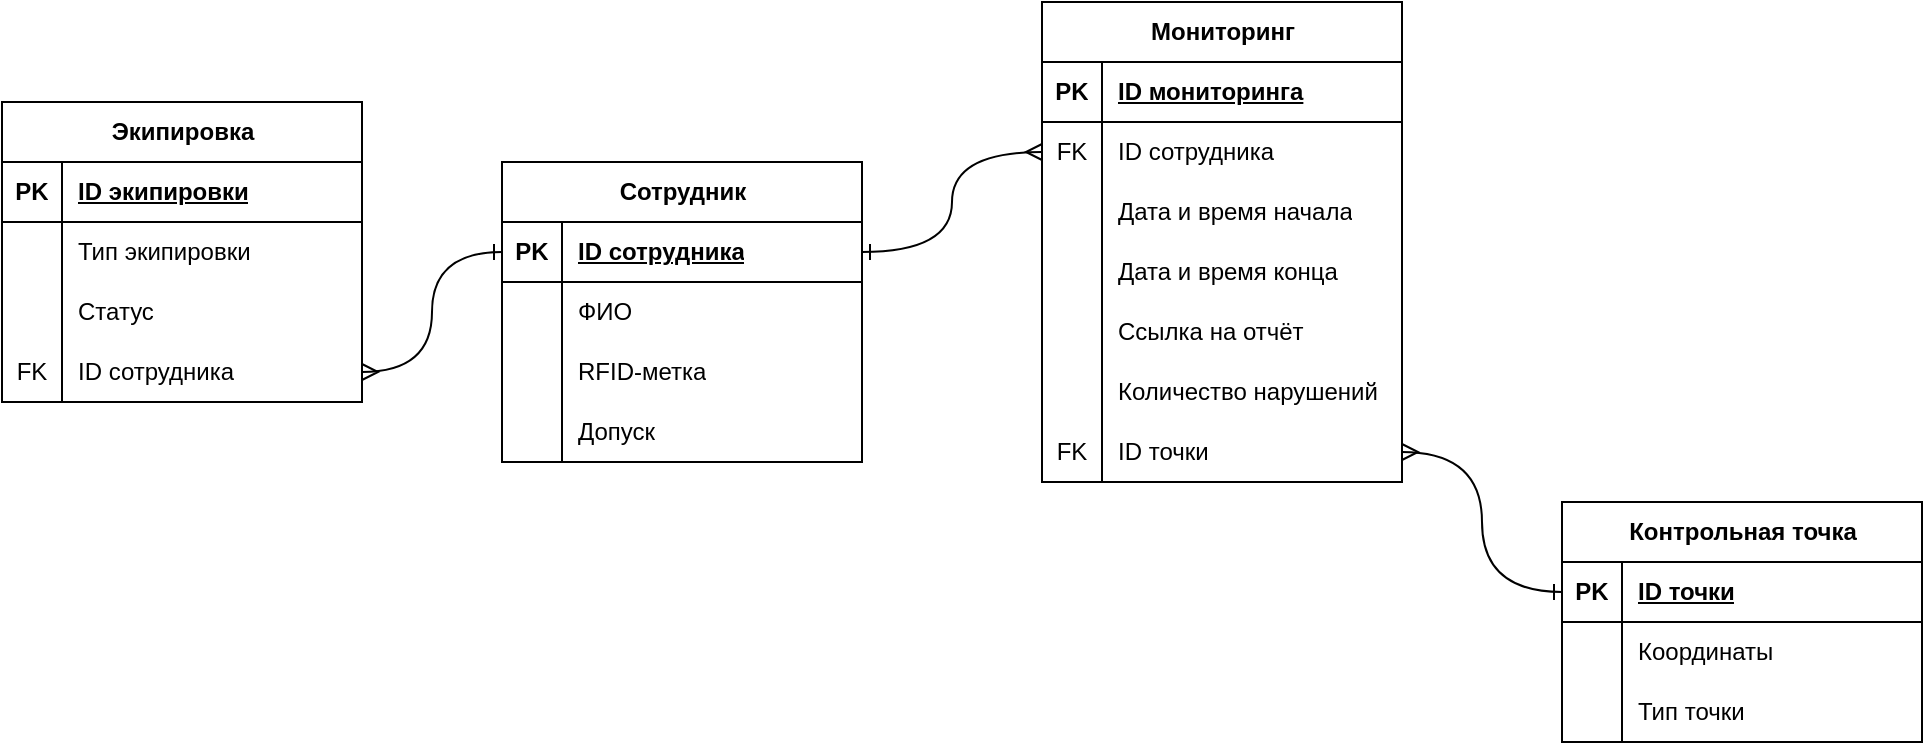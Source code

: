 <!--[if IE]><meta http-equiv="X-UA-Compatible" content="IE=5,IE=9" ><![endif]-->
<!DOCTYPE html>
<html>
<head>
<title>Untitled Diagram.drawio.html</title>
<meta charset="utf-8"/>
</head>
<body>
<div class="mxgraph" style="max-width:100%;border:1px solid transparent;" data-mxgraph="{&quot;highlight&quot;:&quot;#0000ff&quot;,&quot;nav&quot;:true,&quot;resize&quot;:true,&quot;xml&quot;:&quot;&lt;mxfile host=\&quot;app.diagrams.net\&quot; agent=\&quot;Mozilla/5.0 (Windows NT 10.0; Win64; x64) AppleWebKit/537.36 (KHTML, like Gecko) Chrome/135.0.0.0 Safari/537.36\&quot; version=\&quot;26.2.5\&quot;&gt;&lt;diagram name=\&quot;Page-1\&quot; id=\&quot;2UGkbekiSg1V1h1jkZk8\&quot;&gt;&lt;mxGraphModel dx=\&quot;1206\&quot; dy=\&quot;1336\&quot; grid=\&quot;1\&quot; gridSize=\&quot;10\&quot; guides=\&quot;1\&quot; tooltips=\&quot;1\&quot; connect=\&quot;1\&quot; arrows=\&quot;1\&quot; fold=\&quot;1\&quot; page=\&quot;1\&quot; pageScale=\&quot;1\&quot; pageWidth=\&quot;827\&quot; pageHeight=\&quot;1169\&quot; math=\&quot;0\&quot; shadow=\&quot;0\&quot;&gt;&lt;root&gt;&lt;mxCell id=\&quot;0\&quot;/&gt;&lt;mxCell id=\&quot;1\&quot; parent=\&quot;0\&quot;/&gt;&lt;mxCell id=\&quot;dm_-TtfVu5ja2ftpP7v--1\&quot; value=\&quot;Мониторинг\&quot; style=\&quot;shape=table;startSize=30;container=1;collapsible=1;childLayout=tableLayout;fixedRows=1;rowLines=0;fontStyle=1;align=center;resizeLast=1;html=1;\&quot; vertex=\&quot;1\&quot; parent=\&quot;1\&quot;&gt;&lt;mxGeometry x=\&quot;570\&quot; y=\&quot;340\&quot; width=\&quot;180\&quot; height=\&quot;240\&quot; as=\&quot;geometry\&quot;/&gt;&lt;/mxCell&gt;&lt;mxCell id=\&quot;dm_-TtfVu5ja2ftpP7v--2\&quot; value=\&quot;\&quot; style=\&quot;shape=tableRow;horizontal=0;startSize=0;swimlaneHead=0;swimlaneBody=0;fillColor=none;collapsible=0;dropTarget=0;points=[[0,0.5],[1,0.5]];portConstraint=eastwest;top=0;left=0;right=0;bottom=1;\&quot; vertex=\&quot;1\&quot; parent=\&quot;dm_-TtfVu5ja2ftpP7v--1\&quot;&gt;&lt;mxGeometry y=\&quot;30\&quot; width=\&quot;180\&quot; height=\&quot;30\&quot; as=\&quot;geometry\&quot;/&gt;&lt;/mxCell&gt;&lt;mxCell id=\&quot;dm_-TtfVu5ja2ftpP7v--3\&quot; value=\&quot;PK\&quot; style=\&quot;shape=partialRectangle;connectable=0;fillColor=none;top=0;left=0;bottom=0;right=0;fontStyle=1;overflow=hidden;whiteSpace=wrap;html=1;\&quot; vertex=\&quot;1\&quot; parent=\&quot;dm_-TtfVu5ja2ftpP7v--2\&quot;&gt;&lt;mxGeometry width=\&quot;30\&quot; height=\&quot;30\&quot; as=\&quot;geometry\&quot;&gt;&lt;mxRectangle width=\&quot;30\&quot; height=\&quot;30\&quot; as=\&quot;alternateBounds\&quot;/&gt;&lt;/mxGeometry&gt;&lt;/mxCell&gt;&lt;mxCell id=\&quot;dm_-TtfVu5ja2ftpP7v--4\&quot; value=\&quot;ID мониторинга\&quot; style=\&quot;shape=partialRectangle;connectable=0;fillColor=none;top=0;left=0;bottom=0;right=0;align=left;spacingLeft=6;fontStyle=5;overflow=hidden;whiteSpace=wrap;html=1;\&quot; vertex=\&quot;1\&quot; parent=\&quot;dm_-TtfVu5ja2ftpP7v--2\&quot;&gt;&lt;mxGeometry x=\&quot;30\&quot; width=\&quot;150\&quot; height=\&quot;30\&quot; as=\&quot;geometry\&quot;&gt;&lt;mxRectangle width=\&quot;150\&quot; height=\&quot;30\&quot; as=\&quot;alternateBounds\&quot;/&gt;&lt;/mxGeometry&gt;&lt;/mxCell&gt;&lt;mxCell id=\&quot;dm_-TtfVu5ja2ftpP7v--5\&quot; value=\&quot;\&quot; style=\&quot;shape=tableRow;horizontal=0;startSize=0;swimlaneHead=0;swimlaneBody=0;fillColor=none;collapsible=0;dropTarget=0;points=[[0,0.5],[1,0.5]];portConstraint=eastwest;top=0;left=0;right=0;bottom=0;\&quot; vertex=\&quot;1\&quot; parent=\&quot;dm_-TtfVu5ja2ftpP7v--1\&quot;&gt;&lt;mxGeometry y=\&quot;60\&quot; width=\&quot;180\&quot; height=\&quot;30\&quot; as=\&quot;geometry\&quot;/&gt;&lt;/mxCell&gt;&lt;mxCell id=\&quot;dm_-TtfVu5ja2ftpP7v--6\&quot; value=\&quot;FK\&quot; style=\&quot;shape=partialRectangle;connectable=0;fillColor=none;top=0;left=0;bottom=0;right=0;editable=1;overflow=hidden;whiteSpace=wrap;html=1;\&quot; vertex=\&quot;1\&quot; parent=\&quot;dm_-TtfVu5ja2ftpP7v--5\&quot;&gt;&lt;mxGeometry width=\&quot;30\&quot; height=\&quot;30\&quot; as=\&quot;geometry\&quot;&gt;&lt;mxRectangle width=\&quot;30\&quot; height=\&quot;30\&quot; as=\&quot;alternateBounds\&quot;/&gt;&lt;/mxGeometry&gt;&lt;/mxCell&gt;&lt;mxCell id=\&quot;dm_-TtfVu5ja2ftpP7v--7\&quot; value=\&quot;ID сотрудника\&quot; style=\&quot;shape=partialRectangle;connectable=0;fillColor=none;top=0;left=0;bottom=0;right=0;align=left;spacingLeft=6;overflow=hidden;whiteSpace=wrap;html=1;\&quot; vertex=\&quot;1\&quot; parent=\&quot;dm_-TtfVu5ja2ftpP7v--5\&quot;&gt;&lt;mxGeometry x=\&quot;30\&quot; width=\&quot;150\&quot; height=\&quot;30\&quot; as=\&quot;geometry\&quot;&gt;&lt;mxRectangle width=\&quot;150\&quot; height=\&quot;30\&quot; as=\&quot;alternateBounds\&quot;/&gt;&lt;/mxGeometry&gt;&lt;/mxCell&gt;&lt;mxCell id=\&quot;dm_-TtfVu5ja2ftpP7v--8\&quot; value=\&quot;\&quot; style=\&quot;shape=tableRow;horizontal=0;startSize=0;swimlaneHead=0;swimlaneBody=0;fillColor=none;collapsible=0;dropTarget=0;points=[[0,0.5],[1,0.5]];portConstraint=eastwest;top=0;left=0;right=0;bottom=0;\&quot; vertex=\&quot;1\&quot; parent=\&quot;dm_-TtfVu5ja2ftpP7v--1\&quot;&gt;&lt;mxGeometry y=\&quot;90\&quot; width=\&quot;180\&quot; height=\&quot;30\&quot; as=\&quot;geometry\&quot;/&gt;&lt;/mxCell&gt;&lt;mxCell id=\&quot;dm_-TtfVu5ja2ftpP7v--9\&quot; value=\&quot;\&quot; style=\&quot;shape=partialRectangle;connectable=0;fillColor=none;top=0;left=0;bottom=0;right=0;editable=1;overflow=hidden;whiteSpace=wrap;html=1;\&quot; vertex=\&quot;1\&quot; parent=\&quot;dm_-TtfVu5ja2ftpP7v--8\&quot;&gt;&lt;mxGeometry width=\&quot;30\&quot; height=\&quot;30\&quot; as=\&quot;geometry\&quot;&gt;&lt;mxRectangle width=\&quot;30\&quot; height=\&quot;30\&quot; as=\&quot;alternateBounds\&quot;/&gt;&lt;/mxGeometry&gt;&lt;/mxCell&gt;&lt;mxCell id=\&quot;dm_-TtfVu5ja2ftpP7v--10\&quot; value=\&quot;Дата и время начала\&quot; style=\&quot;shape=partialRectangle;connectable=0;fillColor=none;top=0;left=0;bottom=0;right=0;align=left;spacingLeft=6;overflow=hidden;whiteSpace=wrap;html=1;\&quot; vertex=\&quot;1\&quot; parent=\&quot;dm_-TtfVu5ja2ftpP7v--8\&quot;&gt;&lt;mxGeometry x=\&quot;30\&quot; width=\&quot;150\&quot; height=\&quot;30\&quot; as=\&quot;geometry\&quot;&gt;&lt;mxRectangle width=\&quot;150\&quot; height=\&quot;30\&quot; as=\&quot;alternateBounds\&quot;/&gt;&lt;/mxGeometry&gt;&lt;/mxCell&gt;&lt;mxCell id=\&quot;dm_-TtfVu5ja2ftpP7v--11\&quot; value=\&quot;\&quot; style=\&quot;shape=tableRow;horizontal=0;startSize=0;swimlaneHead=0;swimlaneBody=0;fillColor=none;collapsible=0;dropTarget=0;points=[[0,0.5],[1,0.5]];portConstraint=eastwest;top=0;left=0;right=0;bottom=0;\&quot; vertex=\&quot;1\&quot; parent=\&quot;dm_-TtfVu5ja2ftpP7v--1\&quot;&gt;&lt;mxGeometry y=\&quot;120\&quot; width=\&quot;180\&quot; height=\&quot;30\&quot; as=\&quot;geometry\&quot;/&gt;&lt;/mxCell&gt;&lt;mxCell id=\&quot;dm_-TtfVu5ja2ftpP7v--12\&quot; value=\&quot;\&quot; style=\&quot;shape=partialRectangle;connectable=0;fillColor=none;top=0;left=0;bottom=0;right=0;editable=1;overflow=hidden;whiteSpace=wrap;html=1;\&quot; vertex=\&quot;1\&quot; parent=\&quot;dm_-TtfVu5ja2ftpP7v--11\&quot;&gt;&lt;mxGeometry width=\&quot;30\&quot; height=\&quot;30\&quot; as=\&quot;geometry\&quot;&gt;&lt;mxRectangle width=\&quot;30\&quot; height=\&quot;30\&quot; as=\&quot;alternateBounds\&quot;/&gt;&lt;/mxGeometry&gt;&lt;/mxCell&gt;&lt;mxCell id=\&quot;dm_-TtfVu5ja2ftpP7v--13\&quot; value=\&quot;Дата и время конца\&quot; style=\&quot;shape=partialRectangle;connectable=0;fillColor=none;top=0;left=0;bottom=0;right=0;align=left;spacingLeft=6;overflow=hidden;whiteSpace=wrap;html=1;\&quot; vertex=\&quot;1\&quot; parent=\&quot;dm_-TtfVu5ja2ftpP7v--11\&quot;&gt;&lt;mxGeometry x=\&quot;30\&quot; width=\&quot;150\&quot; height=\&quot;30\&quot; as=\&quot;geometry\&quot;&gt;&lt;mxRectangle width=\&quot;150\&quot; height=\&quot;30\&quot; as=\&quot;alternateBounds\&quot;/&gt;&lt;/mxGeometry&gt;&lt;/mxCell&gt;&lt;mxCell id=\&quot;dm_-TtfVu5ja2ftpP7v--53\&quot; value=\&quot;\&quot; style=\&quot;shape=tableRow;horizontal=0;startSize=0;swimlaneHead=0;swimlaneBody=0;fillColor=none;collapsible=0;dropTarget=0;points=[[0,0.5],[1,0.5]];portConstraint=eastwest;top=0;left=0;right=0;bottom=0;\&quot; vertex=\&quot;1\&quot; parent=\&quot;dm_-TtfVu5ja2ftpP7v--1\&quot;&gt;&lt;mxGeometry y=\&quot;150\&quot; width=\&quot;180\&quot; height=\&quot;30\&quot; as=\&quot;geometry\&quot;/&gt;&lt;/mxCell&gt;&lt;mxCell id=\&quot;dm_-TtfVu5ja2ftpP7v--54\&quot; value=\&quot;\&quot; style=\&quot;shape=partialRectangle;connectable=0;fillColor=none;top=0;left=0;bottom=0;right=0;editable=1;overflow=hidden;whiteSpace=wrap;html=1;\&quot; vertex=\&quot;1\&quot; parent=\&quot;dm_-TtfVu5ja2ftpP7v--53\&quot;&gt;&lt;mxGeometry width=\&quot;30\&quot; height=\&quot;30\&quot; as=\&quot;geometry\&quot;&gt;&lt;mxRectangle width=\&quot;30\&quot; height=\&quot;30\&quot; as=\&quot;alternateBounds\&quot;/&gt;&lt;/mxGeometry&gt;&lt;/mxCell&gt;&lt;mxCell id=\&quot;dm_-TtfVu5ja2ftpP7v--55\&quot; value=\&quot;Ссылка на отчёт\&quot; style=\&quot;shape=partialRectangle;connectable=0;fillColor=none;top=0;left=0;bottom=0;right=0;align=left;spacingLeft=6;overflow=hidden;whiteSpace=wrap;html=1;\&quot; vertex=\&quot;1\&quot; parent=\&quot;dm_-TtfVu5ja2ftpP7v--53\&quot;&gt;&lt;mxGeometry x=\&quot;30\&quot; width=\&quot;150\&quot; height=\&quot;30\&quot; as=\&quot;geometry\&quot;&gt;&lt;mxRectangle width=\&quot;150\&quot; height=\&quot;30\&quot; as=\&quot;alternateBounds\&quot;/&gt;&lt;/mxGeometry&gt;&lt;/mxCell&gt;&lt;mxCell id=\&quot;dm_-TtfVu5ja2ftpP7v--56\&quot; value=\&quot;\&quot; style=\&quot;shape=tableRow;horizontal=0;startSize=0;swimlaneHead=0;swimlaneBody=0;fillColor=none;collapsible=0;dropTarget=0;points=[[0,0.5],[1,0.5]];portConstraint=eastwest;top=0;left=0;right=0;bottom=0;\&quot; vertex=\&quot;1\&quot; parent=\&quot;dm_-TtfVu5ja2ftpP7v--1\&quot;&gt;&lt;mxGeometry y=\&quot;180\&quot; width=\&quot;180\&quot; height=\&quot;30\&quot; as=\&quot;geometry\&quot;/&gt;&lt;/mxCell&gt;&lt;mxCell id=\&quot;dm_-TtfVu5ja2ftpP7v--57\&quot; value=\&quot;\&quot; style=\&quot;shape=partialRectangle;connectable=0;fillColor=none;top=0;left=0;bottom=0;right=0;editable=1;overflow=hidden;whiteSpace=wrap;html=1;\&quot; vertex=\&quot;1\&quot; parent=\&quot;dm_-TtfVu5ja2ftpP7v--56\&quot;&gt;&lt;mxGeometry width=\&quot;30\&quot; height=\&quot;30\&quot; as=\&quot;geometry\&quot;&gt;&lt;mxRectangle width=\&quot;30\&quot; height=\&quot;30\&quot; as=\&quot;alternateBounds\&quot;/&gt;&lt;/mxGeometry&gt;&lt;/mxCell&gt;&lt;mxCell id=\&quot;dm_-TtfVu5ja2ftpP7v--58\&quot; value=\&quot;Количество нарушений\&quot; style=\&quot;shape=partialRectangle;connectable=0;fillColor=none;top=0;left=0;bottom=0;right=0;align=left;spacingLeft=6;overflow=hidden;whiteSpace=wrap;html=1;\&quot; vertex=\&quot;1\&quot; parent=\&quot;dm_-TtfVu5ja2ftpP7v--56\&quot;&gt;&lt;mxGeometry x=\&quot;30\&quot; width=\&quot;150\&quot; height=\&quot;30\&quot; as=\&quot;geometry\&quot;&gt;&lt;mxRectangle width=\&quot;150\&quot; height=\&quot;30\&quot; as=\&quot;alternateBounds\&quot;/&gt;&lt;/mxGeometry&gt;&lt;/mxCell&gt;&lt;mxCell id=\&quot;dm_-TtfVu5ja2ftpP7v--62\&quot; value=\&quot;\&quot; style=\&quot;shape=tableRow;horizontal=0;startSize=0;swimlaneHead=0;swimlaneBody=0;fillColor=none;collapsible=0;dropTarget=0;points=[[0,0.5],[1,0.5]];portConstraint=eastwest;top=0;left=0;right=0;bottom=0;\&quot; vertex=\&quot;1\&quot; parent=\&quot;dm_-TtfVu5ja2ftpP7v--1\&quot;&gt;&lt;mxGeometry y=\&quot;210\&quot; width=\&quot;180\&quot; height=\&quot;30\&quot; as=\&quot;geometry\&quot;/&gt;&lt;/mxCell&gt;&lt;mxCell id=\&quot;dm_-TtfVu5ja2ftpP7v--63\&quot; value=\&quot;FK\&quot; style=\&quot;shape=partialRectangle;connectable=0;fillColor=none;top=0;left=0;bottom=0;right=0;editable=1;overflow=hidden;whiteSpace=wrap;html=1;\&quot; vertex=\&quot;1\&quot; parent=\&quot;dm_-TtfVu5ja2ftpP7v--62\&quot;&gt;&lt;mxGeometry width=\&quot;30\&quot; height=\&quot;30\&quot; as=\&quot;geometry\&quot;&gt;&lt;mxRectangle width=\&quot;30\&quot; height=\&quot;30\&quot; as=\&quot;alternateBounds\&quot;/&gt;&lt;/mxGeometry&gt;&lt;/mxCell&gt;&lt;mxCell id=\&quot;dm_-TtfVu5ja2ftpP7v--64\&quot; value=\&quot;ID точки\&quot; style=\&quot;shape=partialRectangle;connectable=0;fillColor=none;top=0;left=0;bottom=0;right=0;align=left;spacingLeft=6;overflow=hidden;whiteSpace=wrap;html=1;\&quot; vertex=\&quot;1\&quot; parent=\&quot;dm_-TtfVu5ja2ftpP7v--62\&quot;&gt;&lt;mxGeometry x=\&quot;30\&quot; width=\&quot;150\&quot; height=\&quot;30\&quot; as=\&quot;geometry\&quot;&gt;&lt;mxRectangle width=\&quot;150\&quot; height=\&quot;30\&quot; as=\&quot;alternateBounds\&quot;/&gt;&lt;/mxGeometry&gt;&lt;/mxCell&gt;&lt;mxCell id=\&quot;dm_-TtfVu5ja2ftpP7v--14\&quot; value=\&quot;Экипировка\&quot; style=\&quot;shape=table;startSize=30;container=1;collapsible=1;childLayout=tableLayout;fixedRows=1;rowLines=0;fontStyle=1;align=center;resizeLast=1;html=1;\&quot; vertex=\&quot;1\&quot; parent=\&quot;1\&quot;&gt;&lt;mxGeometry x=\&quot;50\&quot; y=\&quot;390\&quot; width=\&quot;180\&quot; height=\&quot;150\&quot; as=\&quot;geometry\&quot;/&gt;&lt;/mxCell&gt;&lt;mxCell id=\&quot;dm_-TtfVu5ja2ftpP7v--15\&quot; value=\&quot;\&quot; style=\&quot;shape=tableRow;horizontal=0;startSize=0;swimlaneHead=0;swimlaneBody=0;fillColor=none;collapsible=0;dropTarget=0;points=[[0,0.5],[1,0.5]];portConstraint=eastwest;top=0;left=0;right=0;bottom=1;\&quot; vertex=\&quot;1\&quot; parent=\&quot;dm_-TtfVu5ja2ftpP7v--14\&quot;&gt;&lt;mxGeometry y=\&quot;30\&quot; width=\&quot;180\&quot; height=\&quot;30\&quot; as=\&quot;geometry\&quot;/&gt;&lt;/mxCell&gt;&lt;mxCell id=\&quot;dm_-TtfVu5ja2ftpP7v--16\&quot; value=\&quot;PK\&quot; style=\&quot;shape=partialRectangle;connectable=0;fillColor=none;top=0;left=0;bottom=0;right=0;fontStyle=1;overflow=hidden;whiteSpace=wrap;html=1;\&quot; vertex=\&quot;1\&quot; parent=\&quot;dm_-TtfVu5ja2ftpP7v--15\&quot;&gt;&lt;mxGeometry width=\&quot;30\&quot; height=\&quot;30\&quot; as=\&quot;geometry\&quot;&gt;&lt;mxRectangle width=\&quot;30\&quot; height=\&quot;30\&quot; as=\&quot;alternateBounds\&quot;/&gt;&lt;/mxGeometry&gt;&lt;/mxCell&gt;&lt;mxCell id=\&quot;dm_-TtfVu5ja2ftpP7v--17\&quot; value=\&quot;ID экипировки\&quot; style=\&quot;shape=partialRectangle;connectable=0;fillColor=none;top=0;left=0;bottom=0;right=0;align=left;spacingLeft=6;fontStyle=5;overflow=hidden;whiteSpace=wrap;html=1;\&quot; vertex=\&quot;1\&quot; parent=\&quot;dm_-TtfVu5ja2ftpP7v--15\&quot;&gt;&lt;mxGeometry x=\&quot;30\&quot; width=\&quot;150\&quot; height=\&quot;30\&quot; as=\&quot;geometry\&quot;&gt;&lt;mxRectangle width=\&quot;150\&quot; height=\&quot;30\&quot; as=\&quot;alternateBounds\&quot;/&gt;&lt;/mxGeometry&gt;&lt;/mxCell&gt;&lt;mxCell id=\&quot;dm_-TtfVu5ja2ftpP7v--18\&quot; value=\&quot;\&quot; style=\&quot;shape=tableRow;horizontal=0;startSize=0;swimlaneHead=0;swimlaneBody=0;fillColor=none;collapsible=0;dropTarget=0;points=[[0,0.5],[1,0.5]];portConstraint=eastwest;top=0;left=0;right=0;bottom=0;\&quot; vertex=\&quot;1\&quot; parent=\&quot;dm_-TtfVu5ja2ftpP7v--14\&quot;&gt;&lt;mxGeometry y=\&quot;60\&quot; width=\&quot;180\&quot; height=\&quot;30\&quot; as=\&quot;geometry\&quot;/&gt;&lt;/mxCell&gt;&lt;mxCell id=\&quot;dm_-TtfVu5ja2ftpP7v--19\&quot; value=\&quot;\&quot; style=\&quot;shape=partialRectangle;connectable=0;fillColor=none;top=0;left=0;bottom=0;right=0;editable=1;overflow=hidden;whiteSpace=wrap;html=1;\&quot; vertex=\&quot;1\&quot; parent=\&quot;dm_-TtfVu5ja2ftpP7v--18\&quot;&gt;&lt;mxGeometry width=\&quot;30\&quot; height=\&quot;30\&quot; as=\&quot;geometry\&quot;&gt;&lt;mxRectangle width=\&quot;30\&quot; height=\&quot;30\&quot; as=\&quot;alternateBounds\&quot;/&gt;&lt;/mxGeometry&gt;&lt;/mxCell&gt;&lt;mxCell id=\&quot;dm_-TtfVu5ja2ftpP7v--20\&quot; value=\&quot;Тип экипировки\&quot; style=\&quot;shape=partialRectangle;connectable=0;fillColor=none;top=0;left=0;bottom=0;right=0;align=left;spacingLeft=6;overflow=hidden;whiteSpace=wrap;html=1;\&quot; vertex=\&quot;1\&quot; parent=\&quot;dm_-TtfVu5ja2ftpP7v--18\&quot;&gt;&lt;mxGeometry x=\&quot;30\&quot; width=\&quot;150\&quot; height=\&quot;30\&quot; as=\&quot;geometry\&quot;&gt;&lt;mxRectangle width=\&quot;150\&quot; height=\&quot;30\&quot; as=\&quot;alternateBounds\&quot;/&gt;&lt;/mxGeometry&gt;&lt;/mxCell&gt;&lt;mxCell id=\&quot;dm_-TtfVu5ja2ftpP7v--21\&quot; value=\&quot;\&quot; style=\&quot;shape=tableRow;horizontal=0;startSize=0;swimlaneHead=0;swimlaneBody=0;fillColor=none;collapsible=0;dropTarget=0;points=[[0,0.5],[1,0.5]];portConstraint=eastwest;top=0;left=0;right=0;bottom=0;\&quot; vertex=\&quot;1\&quot; parent=\&quot;dm_-TtfVu5ja2ftpP7v--14\&quot;&gt;&lt;mxGeometry y=\&quot;90\&quot; width=\&quot;180\&quot; height=\&quot;30\&quot; as=\&quot;geometry\&quot;/&gt;&lt;/mxCell&gt;&lt;mxCell id=\&quot;dm_-TtfVu5ja2ftpP7v--22\&quot; value=\&quot;\&quot; style=\&quot;shape=partialRectangle;connectable=0;fillColor=none;top=0;left=0;bottom=0;right=0;editable=1;overflow=hidden;whiteSpace=wrap;html=1;\&quot; vertex=\&quot;1\&quot; parent=\&quot;dm_-TtfVu5ja2ftpP7v--21\&quot;&gt;&lt;mxGeometry width=\&quot;30\&quot; height=\&quot;30\&quot; as=\&quot;geometry\&quot;&gt;&lt;mxRectangle width=\&quot;30\&quot; height=\&quot;30\&quot; as=\&quot;alternateBounds\&quot;/&gt;&lt;/mxGeometry&gt;&lt;/mxCell&gt;&lt;mxCell id=\&quot;dm_-TtfVu5ja2ftpP7v--23\&quot; value=\&quot;Статус\&quot; style=\&quot;shape=partialRectangle;connectable=0;fillColor=none;top=0;left=0;bottom=0;right=0;align=left;spacingLeft=6;overflow=hidden;whiteSpace=wrap;html=1;\&quot; vertex=\&quot;1\&quot; parent=\&quot;dm_-TtfVu5ja2ftpP7v--21\&quot;&gt;&lt;mxGeometry x=\&quot;30\&quot; width=\&quot;150\&quot; height=\&quot;30\&quot; as=\&quot;geometry\&quot;&gt;&lt;mxRectangle width=\&quot;150\&quot; height=\&quot;30\&quot; as=\&quot;alternateBounds\&quot;/&gt;&lt;/mxGeometry&gt;&lt;/mxCell&gt;&lt;mxCell id=\&quot;dm_-TtfVu5ja2ftpP7v--24\&quot; value=\&quot;\&quot; style=\&quot;shape=tableRow;horizontal=0;startSize=0;swimlaneHead=0;swimlaneBody=0;fillColor=none;collapsible=0;dropTarget=0;points=[[0,0.5],[1,0.5]];portConstraint=eastwest;top=0;left=0;right=0;bottom=0;\&quot; vertex=\&quot;1\&quot; parent=\&quot;dm_-TtfVu5ja2ftpP7v--14\&quot;&gt;&lt;mxGeometry y=\&quot;120\&quot; width=\&quot;180\&quot; height=\&quot;30\&quot; as=\&quot;geometry\&quot;/&gt;&lt;/mxCell&gt;&lt;mxCell id=\&quot;dm_-TtfVu5ja2ftpP7v--25\&quot; value=\&quot;FK\&quot; style=\&quot;shape=partialRectangle;connectable=0;fillColor=none;top=0;left=0;bottom=0;right=0;editable=1;overflow=hidden;whiteSpace=wrap;html=1;\&quot; vertex=\&quot;1\&quot; parent=\&quot;dm_-TtfVu5ja2ftpP7v--24\&quot;&gt;&lt;mxGeometry width=\&quot;30\&quot; height=\&quot;30\&quot; as=\&quot;geometry\&quot;&gt;&lt;mxRectangle width=\&quot;30\&quot; height=\&quot;30\&quot; as=\&quot;alternateBounds\&quot;/&gt;&lt;/mxGeometry&gt;&lt;/mxCell&gt;&lt;mxCell id=\&quot;dm_-TtfVu5ja2ftpP7v--26\&quot; value=\&quot;ID сотрудника\&quot; style=\&quot;shape=partialRectangle;connectable=0;fillColor=none;top=0;left=0;bottom=0;right=0;align=left;spacingLeft=6;overflow=hidden;whiteSpace=wrap;html=1;\&quot; vertex=\&quot;1\&quot; parent=\&quot;dm_-TtfVu5ja2ftpP7v--24\&quot;&gt;&lt;mxGeometry x=\&quot;30\&quot; width=\&quot;150\&quot; height=\&quot;30\&quot; as=\&quot;geometry\&quot;&gt;&lt;mxRectangle width=\&quot;150\&quot; height=\&quot;30\&quot; as=\&quot;alternateBounds\&quot;/&gt;&lt;/mxGeometry&gt;&lt;/mxCell&gt;&lt;mxCell id=\&quot;dm_-TtfVu5ja2ftpP7v--27\&quot; value=\&quot;Контрольная точка\&quot; style=\&quot;shape=table;startSize=30;container=1;collapsible=1;childLayout=tableLayout;fixedRows=1;rowLines=0;fontStyle=1;align=center;resizeLast=1;html=1;\&quot; vertex=\&quot;1\&quot; parent=\&quot;1\&quot;&gt;&lt;mxGeometry x=\&quot;830\&quot; y=\&quot;590\&quot; width=\&quot;180\&quot; height=\&quot;120\&quot; as=\&quot;geometry\&quot;/&gt;&lt;/mxCell&gt;&lt;mxCell id=\&quot;dm_-TtfVu5ja2ftpP7v--28\&quot; value=\&quot;\&quot; style=\&quot;shape=tableRow;horizontal=0;startSize=0;swimlaneHead=0;swimlaneBody=0;fillColor=none;collapsible=0;dropTarget=0;points=[[0,0.5],[1,0.5]];portConstraint=eastwest;top=0;left=0;right=0;bottom=1;\&quot; vertex=\&quot;1\&quot; parent=\&quot;dm_-TtfVu5ja2ftpP7v--27\&quot;&gt;&lt;mxGeometry y=\&quot;30\&quot; width=\&quot;180\&quot; height=\&quot;30\&quot; as=\&quot;geometry\&quot;/&gt;&lt;/mxCell&gt;&lt;mxCell id=\&quot;dm_-TtfVu5ja2ftpP7v--29\&quot; value=\&quot;PK\&quot; style=\&quot;shape=partialRectangle;connectable=0;fillColor=none;top=0;left=0;bottom=0;right=0;fontStyle=1;overflow=hidden;whiteSpace=wrap;html=1;\&quot; vertex=\&quot;1\&quot; parent=\&quot;dm_-TtfVu5ja2ftpP7v--28\&quot;&gt;&lt;mxGeometry width=\&quot;30\&quot; height=\&quot;30\&quot; as=\&quot;geometry\&quot;&gt;&lt;mxRectangle width=\&quot;30\&quot; height=\&quot;30\&quot; as=\&quot;alternateBounds\&quot;/&gt;&lt;/mxGeometry&gt;&lt;/mxCell&gt;&lt;mxCell id=\&quot;dm_-TtfVu5ja2ftpP7v--30\&quot; value=\&quot;ID точки\&quot; style=\&quot;shape=partialRectangle;connectable=0;fillColor=none;top=0;left=0;bottom=0;right=0;align=left;spacingLeft=6;fontStyle=5;overflow=hidden;whiteSpace=wrap;html=1;\&quot; vertex=\&quot;1\&quot; parent=\&quot;dm_-TtfVu5ja2ftpP7v--28\&quot;&gt;&lt;mxGeometry x=\&quot;30\&quot; width=\&quot;150\&quot; height=\&quot;30\&quot; as=\&quot;geometry\&quot;&gt;&lt;mxRectangle width=\&quot;150\&quot; height=\&quot;30\&quot; as=\&quot;alternateBounds\&quot;/&gt;&lt;/mxGeometry&gt;&lt;/mxCell&gt;&lt;mxCell id=\&quot;dm_-TtfVu5ja2ftpP7v--31\&quot; value=\&quot;\&quot; style=\&quot;shape=tableRow;horizontal=0;startSize=0;swimlaneHead=0;swimlaneBody=0;fillColor=none;collapsible=0;dropTarget=0;points=[[0,0.5],[1,0.5]];portConstraint=eastwest;top=0;left=0;right=0;bottom=0;\&quot; vertex=\&quot;1\&quot; parent=\&quot;dm_-TtfVu5ja2ftpP7v--27\&quot;&gt;&lt;mxGeometry y=\&quot;60\&quot; width=\&quot;180\&quot; height=\&quot;30\&quot; as=\&quot;geometry\&quot;/&gt;&lt;/mxCell&gt;&lt;mxCell id=\&quot;dm_-TtfVu5ja2ftpP7v--32\&quot; value=\&quot;\&quot; style=\&quot;shape=partialRectangle;connectable=0;fillColor=none;top=0;left=0;bottom=0;right=0;editable=1;overflow=hidden;whiteSpace=wrap;html=1;\&quot; vertex=\&quot;1\&quot; parent=\&quot;dm_-TtfVu5ja2ftpP7v--31\&quot;&gt;&lt;mxGeometry width=\&quot;30\&quot; height=\&quot;30\&quot; as=\&quot;geometry\&quot;&gt;&lt;mxRectangle width=\&quot;30\&quot; height=\&quot;30\&quot; as=\&quot;alternateBounds\&quot;/&gt;&lt;/mxGeometry&gt;&lt;/mxCell&gt;&lt;mxCell id=\&quot;dm_-TtfVu5ja2ftpP7v--33\&quot; value=\&quot;Координаты\&quot; style=\&quot;shape=partialRectangle;connectable=0;fillColor=none;top=0;left=0;bottom=0;right=0;align=left;spacingLeft=6;overflow=hidden;whiteSpace=wrap;html=1;\&quot; vertex=\&quot;1\&quot; parent=\&quot;dm_-TtfVu5ja2ftpP7v--31\&quot;&gt;&lt;mxGeometry x=\&quot;30\&quot; width=\&quot;150\&quot; height=\&quot;30\&quot; as=\&quot;geometry\&quot;&gt;&lt;mxRectangle width=\&quot;150\&quot; height=\&quot;30\&quot; as=\&quot;alternateBounds\&quot;/&gt;&lt;/mxGeometry&gt;&lt;/mxCell&gt;&lt;mxCell id=\&quot;dm_-TtfVu5ja2ftpP7v--34\&quot; value=\&quot;\&quot; style=\&quot;shape=tableRow;horizontal=0;startSize=0;swimlaneHead=0;swimlaneBody=0;fillColor=none;collapsible=0;dropTarget=0;points=[[0,0.5],[1,0.5]];portConstraint=eastwest;top=0;left=0;right=0;bottom=0;\&quot; vertex=\&quot;1\&quot; parent=\&quot;dm_-TtfVu5ja2ftpP7v--27\&quot;&gt;&lt;mxGeometry y=\&quot;90\&quot; width=\&quot;180\&quot; height=\&quot;30\&quot; as=\&quot;geometry\&quot;/&gt;&lt;/mxCell&gt;&lt;mxCell id=\&quot;dm_-TtfVu5ja2ftpP7v--35\&quot; value=\&quot;\&quot; style=\&quot;shape=partialRectangle;connectable=0;fillColor=none;top=0;left=0;bottom=0;right=0;editable=1;overflow=hidden;whiteSpace=wrap;html=1;\&quot; vertex=\&quot;1\&quot; parent=\&quot;dm_-TtfVu5ja2ftpP7v--34\&quot;&gt;&lt;mxGeometry width=\&quot;30\&quot; height=\&quot;30\&quot; as=\&quot;geometry\&quot;&gt;&lt;mxRectangle width=\&quot;30\&quot; height=\&quot;30\&quot; as=\&quot;alternateBounds\&quot;/&gt;&lt;/mxGeometry&gt;&lt;/mxCell&gt;&lt;mxCell id=\&quot;dm_-TtfVu5ja2ftpP7v--36\&quot; value=\&quot;Тип точки\&quot; style=\&quot;shape=partialRectangle;connectable=0;fillColor=none;top=0;left=0;bottom=0;right=0;align=left;spacingLeft=6;overflow=hidden;whiteSpace=wrap;html=1;\&quot; vertex=\&quot;1\&quot; parent=\&quot;dm_-TtfVu5ja2ftpP7v--34\&quot;&gt;&lt;mxGeometry x=\&quot;30\&quot; width=\&quot;150\&quot; height=\&quot;30\&quot; as=\&quot;geometry\&quot;&gt;&lt;mxRectangle width=\&quot;150\&quot; height=\&quot;30\&quot; as=\&quot;alternateBounds\&quot;/&gt;&lt;/mxGeometry&gt;&lt;/mxCell&gt;&lt;mxCell id=\&quot;dm_-TtfVu5ja2ftpP7v--40\&quot; value=\&quot;Сотрудник\&quot; style=\&quot;shape=table;startSize=30;container=1;collapsible=1;childLayout=tableLayout;fixedRows=1;rowLines=0;fontStyle=1;align=center;resizeLast=1;html=1;\&quot; vertex=\&quot;1\&quot; parent=\&quot;1\&quot;&gt;&lt;mxGeometry x=\&quot;300\&quot; y=\&quot;420\&quot; width=\&quot;180\&quot; height=\&quot;150\&quot; as=\&quot;geometry\&quot;/&gt;&lt;/mxCell&gt;&lt;mxCell id=\&quot;dm_-TtfVu5ja2ftpP7v--41\&quot; value=\&quot;\&quot; style=\&quot;shape=tableRow;horizontal=0;startSize=0;swimlaneHead=0;swimlaneBody=0;fillColor=none;collapsible=0;dropTarget=0;points=[[0,0.5],[1,0.5]];portConstraint=eastwest;top=0;left=0;right=0;bottom=1;\&quot; vertex=\&quot;1\&quot; parent=\&quot;dm_-TtfVu5ja2ftpP7v--40\&quot;&gt;&lt;mxGeometry y=\&quot;30\&quot; width=\&quot;180\&quot; height=\&quot;30\&quot; as=\&quot;geometry\&quot;/&gt;&lt;/mxCell&gt;&lt;mxCell id=\&quot;dm_-TtfVu5ja2ftpP7v--42\&quot; value=\&quot;PK\&quot; style=\&quot;shape=partialRectangle;connectable=0;fillColor=none;top=0;left=0;bottom=0;right=0;fontStyle=1;overflow=hidden;whiteSpace=wrap;html=1;\&quot; vertex=\&quot;1\&quot; parent=\&quot;dm_-TtfVu5ja2ftpP7v--41\&quot;&gt;&lt;mxGeometry width=\&quot;30\&quot; height=\&quot;30\&quot; as=\&quot;geometry\&quot;&gt;&lt;mxRectangle width=\&quot;30\&quot; height=\&quot;30\&quot; as=\&quot;alternateBounds\&quot;/&gt;&lt;/mxGeometry&gt;&lt;/mxCell&gt;&lt;mxCell id=\&quot;dm_-TtfVu5ja2ftpP7v--43\&quot; value=\&quot;ID сотрудника\&quot; style=\&quot;shape=partialRectangle;connectable=0;fillColor=none;top=0;left=0;bottom=0;right=0;align=left;spacingLeft=6;fontStyle=5;overflow=hidden;whiteSpace=wrap;html=1;\&quot; vertex=\&quot;1\&quot; parent=\&quot;dm_-TtfVu5ja2ftpP7v--41\&quot;&gt;&lt;mxGeometry x=\&quot;30\&quot; width=\&quot;150\&quot; height=\&quot;30\&quot; as=\&quot;geometry\&quot;&gt;&lt;mxRectangle width=\&quot;150\&quot; height=\&quot;30\&quot; as=\&quot;alternateBounds\&quot;/&gt;&lt;/mxGeometry&gt;&lt;/mxCell&gt;&lt;mxCell id=\&quot;dm_-TtfVu5ja2ftpP7v--44\&quot; value=\&quot;\&quot; style=\&quot;shape=tableRow;horizontal=0;startSize=0;swimlaneHead=0;swimlaneBody=0;fillColor=none;collapsible=0;dropTarget=0;points=[[0,0.5],[1,0.5]];portConstraint=eastwest;top=0;left=0;right=0;bottom=0;\&quot; vertex=\&quot;1\&quot; parent=\&quot;dm_-TtfVu5ja2ftpP7v--40\&quot;&gt;&lt;mxGeometry y=\&quot;60\&quot; width=\&quot;180\&quot; height=\&quot;30\&quot; as=\&quot;geometry\&quot;/&gt;&lt;/mxCell&gt;&lt;mxCell id=\&quot;dm_-TtfVu5ja2ftpP7v--45\&quot; value=\&quot;\&quot; style=\&quot;shape=partialRectangle;connectable=0;fillColor=none;top=0;left=0;bottom=0;right=0;editable=1;overflow=hidden;whiteSpace=wrap;html=1;\&quot; vertex=\&quot;1\&quot; parent=\&quot;dm_-TtfVu5ja2ftpP7v--44\&quot;&gt;&lt;mxGeometry width=\&quot;30\&quot; height=\&quot;30\&quot; as=\&quot;geometry\&quot;&gt;&lt;mxRectangle width=\&quot;30\&quot; height=\&quot;30\&quot; as=\&quot;alternateBounds\&quot;/&gt;&lt;/mxGeometry&gt;&lt;/mxCell&gt;&lt;mxCell id=\&quot;dm_-TtfVu5ja2ftpP7v--46\&quot; value=\&quot;ФИО\&quot; style=\&quot;shape=partialRectangle;connectable=0;fillColor=none;top=0;left=0;bottom=0;right=0;align=left;spacingLeft=6;overflow=hidden;whiteSpace=wrap;html=1;\&quot; vertex=\&quot;1\&quot; parent=\&quot;dm_-TtfVu5ja2ftpP7v--44\&quot;&gt;&lt;mxGeometry x=\&quot;30\&quot; width=\&quot;150\&quot; height=\&quot;30\&quot; as=\&quot;geometry\&quot;&gt;&lt;mxRectangle width=\&quot;150\&quot; height=\&quot;30\&quot; as=\&quot;alternateBounds\&quot;/&gt;&lt;/mxGeometry&gt;&lt;/mxCell&gt;&lt;mxCell id=\&quot;dm_-TtfVu5ja2ftpP7v--47\&quot; value=\&quot;\&quot; style=\&quot;shape=tableRow;horizontal=0;startSize=0;swimlaneHead=0;swimlaneBody=0;fillColor=none;collapsible=0;dropTarget=0;points=[[0,0.5],[1,0.5]];portConstraint=eastwest;top=0;left=0;right=0;bottom=0;\&quot; vertex=\&quot;1\&quot; parent=\&quot;dm_-TtfVu5ja2ftpP7v--40\&quot;&gt;&lt;mxGeometry y=\&quot;90\&quot; width=\&quot;180\&quot; height=\&quot;30\&quot; as=\&quot;geometry\&quot;/&gt;&lt;/mxCell&gt;&lt;mxCell id=\&quot;dm_-TtfVu5ja2ftpP7v--48\&quot; value=\&quot;\&quot; style=\&quot;shape=partialRectangle;connectable=0;fillColor=none;top=0;left=0;bottom=0;right=0;editable=1;overflow=hidden;whiteSpace=wrap;html=1;\&quot; vertex=\&quot;1\&quot; parent=\&quot;dm_-TtfVu5ja2ftpP7v--47\&quot;&gt;&lt;mxGeometry width=\&quot;30\&quot; height=\&quot;30\&quot; as=\&quot;geometry\&quot;&gt;&lt;mxRectangle width=\&quot;30\&quot; height=\&quot;30\&quot; as=\&quot;alternateBounds\&quot;/&gt;&lt;/mxGeometry&gt;&lt;/mxCell&gt;&lt;mxCell id=\&quot;dm_-TtfVu5ja2ftpP7v--49\&quot; value=\&quot;RFID-метка\&quot; style=\&quot;shape=partialRectangle;connectable=0;fillColor=none;top=0;left=0;bottom=0;right=0;align=left;spacingLeft=6;overflow=hidden;whiteSpace=wrap;html=1;\&quot; vertex=\&quot;1\&quot; parent=\&quot;dm_-TtfVu5ja2ftpP7v--47\&quot;&gt;&lt;mxGeometry x=\&quot;30\&quot; width=\&quot;150\&quot; height=\&quot;30\&quot; as=\&quot;geometry\&quot;&gt;&lt;mxRectangle width=\&quot;150\&quot; height=\&quot;30\&quot; as=\&quot;alternateBounds\&quot;/&gt;&lt;/mxGeometry&gt;&lt;/mxCell&gt;&lt;mxCell id=\&quot;dm_-TtfVu5ja2ftpP7v--50\&quot; value=\&quot;\&quot; style=\&quot;shape=tableRow;horizontal=0;startSize=0;swimlaneHead=0;swimlaneBody=0;fillColor=none;collapsible=0;dropTarget=0;points=[[0,0.5],[1,0.5]];portConstraint=eastwest;top=0;left=0;right=0;bottom=0;\&quot; vertex=\&quot;1\&quot; parent=\&quot;dm_-TtfVu5ja2ftpP7v--40\&quot;&gt;&lt;mxGeometry y=\&quot;120\&quot; width=\&quot;180\&quot; height=\&quot;30\&quot; as=\&quot;geometry\&quot;/&gt;&lt;/mxCell&gt;&lt;mxCell id=\&quot;dm_-TtfVu5ja2ftpP7v--51\&quot; value=\&quot;\&quot; style=\&quot;shape=partialRectangle;connectable=0;fillColor=none;top=0;left=0;bottom=0;right=0;editable=1;overflow=hidden;whiteSpace=wrap;html=1;\&quot; vertex=\&quot;1\&quot; parent=\&quot;dm_-TtfVu5ja2ftpP7v--50\&quot;&gt;&lt;mxGeometry width=\&quot;30\&quot; height=\&quot;30\&quot; as=\&quot;geometry\&quot;&gt;&lt;mxRectangle width=\&quot;30\&quot; height=\&quot;30\&quot; as=\&quot;alternateBounds\&quot;/&gt;&lt;/mxGeometry&gt;&lt;/mxCell&gt;&lt;mxCell id=\&quot;dm_-TtfVu5ja2ftpP7v--52\&quot; value=\&quot;Допуск\&quot; style=\&quot;shape=partialRectangle;connectable=0;fillColor=none;top=0;left=0;bottom=0;right=0;align=left;spacingLeft=6;overflow=hidden;whiteSpace=wrap;html=1;\&quot; vertex=\&quot;1\&quot; parent=\&quot;dm_-TtfVu5ja2ftpP7v--50\&quot;&gt;&lt;mxGeometry x=\&quot;30\&quot; width=\&quot;150\&quot; height=\&quot;30\&quot; as=\&quot;geometry\&quot;&gt;&lt;mxRectangle width=\&quot;150\&quot; height=\&quot;30\&quot; as=\&quot;alternateBounds\&quot;/&gt;&lt;/mxGeometry&gt;&lt;/mxCell&gt;&lt;mxCell id=\&quot;dm_-TtfVu5ja2ftpP7v--59\&quot; style=\&quot;edgeStyle=orthogonalEdgeStyle;rounded=0;orthogonalLoop=1;jettySize=auto;html=1;entryX=0;entryY=0.5;entryDx=0;entryDy=0;curved=1;endArrow=ERmany;endFill=0;startArrow=ERone;startFill=0;\&quot; edge=\&quot;1\&quot; parent=\&quot;1\&quot; source=\&quot;dm_-TtfVu5ja2ftpP7v--41\&quot; target=\&quot;dm_-TtfVu5ja2ftpP7v--5\&quot;&gt;&lt;mxGeometry relative=\&quot;1\&quot; as=\&quot;geometry\&quot;/&gt;&lt;/mxCell&gt;&lt;mxCell id=\&quot;dm_-TtfVu5ja2ftpP7v--61\&quot; style=\&quot;edgeStyle=orthogonalEdgeStyle;rounded=0;orthogonalLoop=1;jettySize=auto;html=1;exitX=0;exitY=0.5;exitDx=0;exitDy=0;entryX=1;entryY=0.5;entryDx=0;entryDy=0;curved=1;endArrow=ERmany;endFill=0;startArrow=ERone;startFill=0;\&quot; edge=\&quot;1\&quot; parent=\&quot;1\&quot; source=\&quot;dm_-TtfVu5ja2ftpP7v--41\&quot; target=\&quot;dm_-TtfVu5ja2ftpP7v--24\&quot;&gt;&lt;mxGeometry relative=\&quot;1\&quot; as=\&quot;geometry\&quot;/&gt;&lt;/mxCell&gt;&lt;mxCell id=\&quot;dm_-TtfVu5ja2ftpP7v--65\&quot; style=\&quot;edgeStyle=orthogonalEdgeStyle;rounded=0;orthogonalLoop=1;jettySize=auto;html=1;exitX=0;exitY=0.5;exitDx=0;exitDy=0;entryX=1;entryY=0.5;entryDx=0;entryDy=0;curved=1;startArrow=ERone;startFill=0;endArrow=ERmany;endFill=0;\&quot; edge=\&quot;1\&quot; parent=\&quot;1\&quot; source=\&quot;dm_-TtfVu5ja2ftpP7v--28\&quot; target=\&quot;dm_-TtfVu5ja2ftpP7v--62\&quot;&gt;&lt;mxGeometry relative=\&quot;1\&quot; as=\&quot;geometry\&quot;/&gt;&lt;/mxCell&gt;&lt;/root&gt;&lt;/mxGraphModel&gt;&lt;/diagram&gt;&lt;/mxfile&gt;&quot;,&quot;toolbar&quot;:&quot;pages zoom layers lightbox&quot;,&quot;page&quot;:0}"></div>
<script type="text/javascript" src="https://app.diagrams.net/js/viewer-static.min.js"></script>
</body>
</html>

